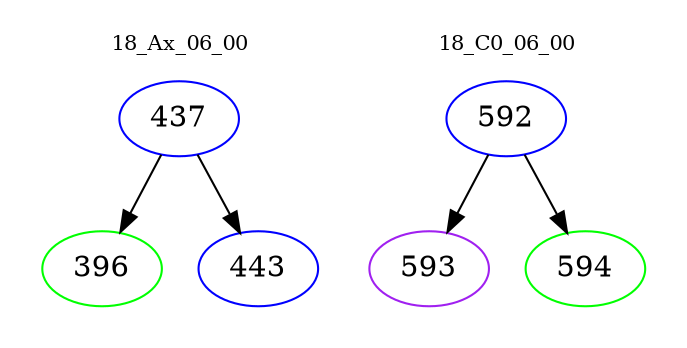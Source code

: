 digraph{
subgraph cluster_0 {
color = white
label = "18_Ax_06_00";
fontsize=10;
T0_437 [label="437", color="blue"]
T0_437 -> T0_396 [color="black"]
T0_396 [label="396", color="green"]
T0_437 -> T0_443 [color="black"]
T0_443 [label="443", color="blue"]
}
subgraph cluster_1 {
color = white
label = "18_C0_06_00";
fontsize=10;
T1_592 [label="592", color="blue"]
T1_592 -> T1_593 [color="black"]
T1_593 [label="593", color="purple"]
T1_592 -> T1_594 [color="black"]
T1_594 [label="594", color="green"]
}
}
